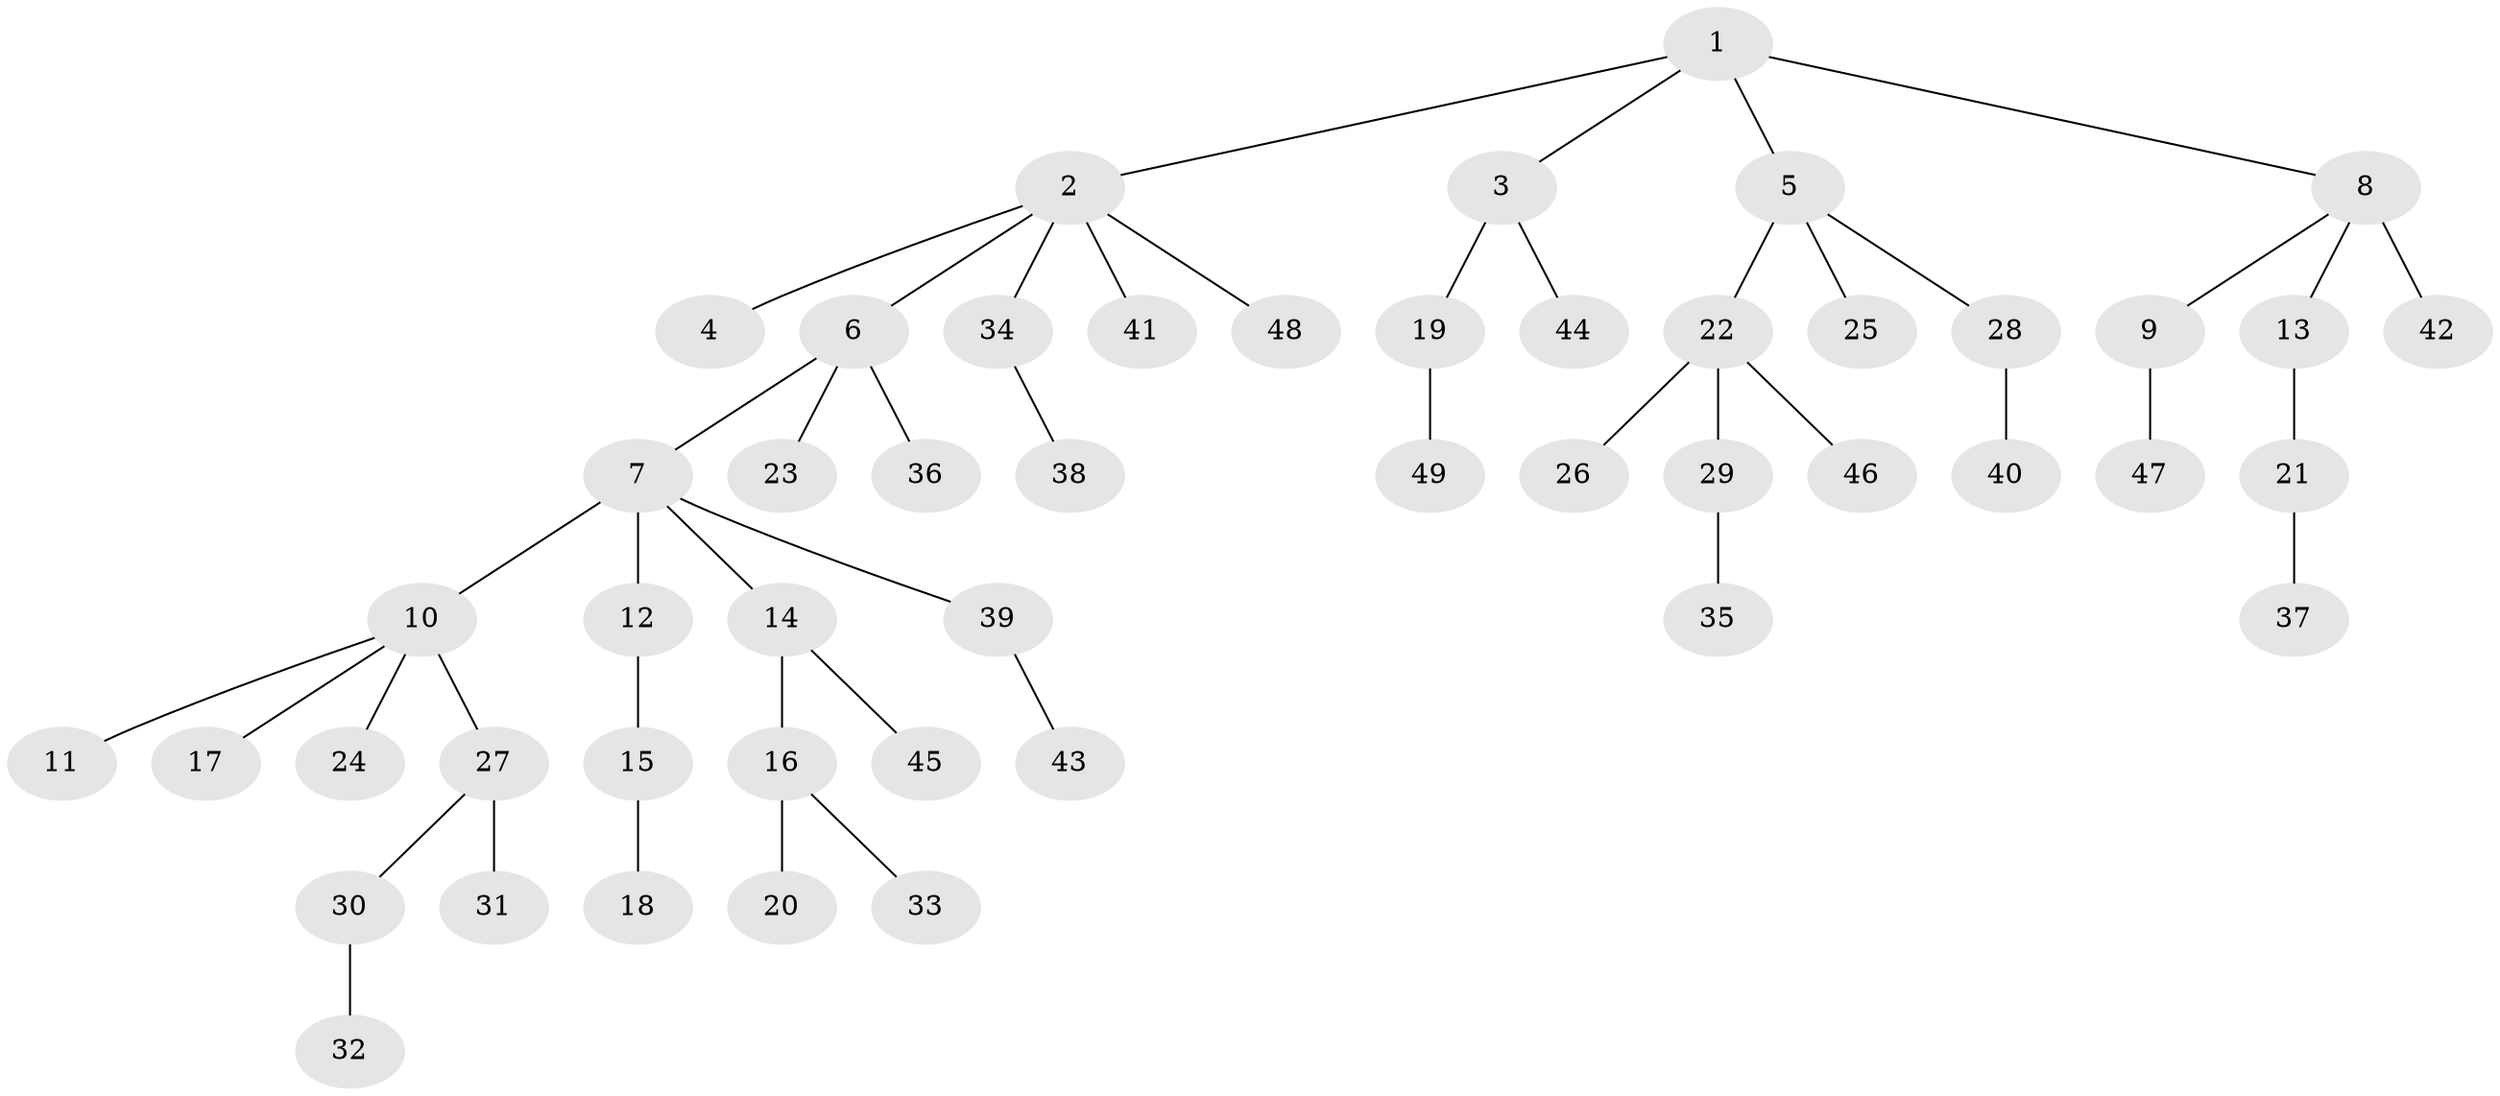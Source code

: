 // original degree distribution, {5: 0.05263157894736842, 7: 0.031578947368421054, 2: 0.24210526315789474, 1: 0.5473684210526316, 4: 0.08421052631578947, 3: 0.042105263157894736}
// Generated by graph-tools (version 1.1) at 2025/36/03/09/25 02:36:36]
// undirected, 49 vertices, 48 edges
graph export_dot {
graph [start="1"]
  node [color=gray90,style=filled];
  1;
  2;
  3;
  4;
  5;
  6;
  7;
  8;
  9;
  10;
  11;
  12;
  13;
  14;
  15;
  16;
  17;
  18;
  19;
  20;
  21;
  22;
  23;
  24;
  25;
  26;
  27;
  28;
  29;
  30;
  31;
  32;
  33;
  34;
  35;
  36;
  37;
  38;
  39;
  40;
  41;
  42;
  43;
  44;
  45;
  46;
  47;
  48;
  49;
  1 -- 2 [weight=1.0];
  1 -- 3 [weight=1.0];
  1 -- 5 [weight=1.0];
  1 -- 8 [weight=1.0];
  2 -- 4 [weight=1.0];
  2 -- 6 [weight=1.0];
  2 -- 34 [weight=1.0];
  2 -- 41 [weight=1.0];
  2 -- 48 [weight=1.0];
  3 -- 19 [weight=2.0];
  3 -- 44 [weight=1.0];
  5 -- 22 [weight=1.0];
  5 -- 25 [weight=1.0];
  5 -- 28 [weight=1.0];
  6 -- 7 [weight=1.0];
  6 -- 23 [weight=1.0];
  6 -- 36 [weight=1.0];
  7 -- 10 [weight=2.0];
  7 -- 12 [weight=1.0];
  7 -- 14 [weight=1.0];
  7 -- 39 [weight=1.0];
  8 -- 9 [weight=1.0];
  8 -- 13 [weight=1.0];
  8 -- 42 [weight=3.0];
  9 -- 47 [weight=2.0];
  10 -- 11 [weight=1.0];
  10 -- 17 [weight=1.0];
  10 -- 24 [weight=1.0];
  10 -- 27 [weight=1.0];
  12 -- 15 [weight=2.0];
  13 -- 21 [weight=2.0];
  14 -- 16 [weight=1.0];
  14 -- 45 [weight=1.0];
  15 -- 18 [weight=1.0];
  16 -- 20 [weight=1.0];
  16 -- 33 [weight=1.0];
  19 -- 49 [weight=1.0];
  21 -- 37 [weight=1.0];
  22 -- 26 [weight=1.0];
  22 -- 29 [weight=1.0];
  22 -- 46 [weight=1.0];
  27 -- 30 [weight=1.0];
  27 -- 31 [weight=1.0];
  28 -- 40 [weight=3.0];
  29 -- 35 [weight=1.0];
  30 -- 32 [weight=1.0];
  34 -- 38 [weight=1.0];
  39 -- 43 [weight=1.0];
}
